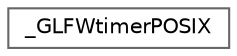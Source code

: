 digraph "类继承关系图"
{
 // LATEX_PDF_SIZE
  bgcolor="transparent";
  edge [fontname=Helvetica,fontsize=10,labelfontname=Helvetica,labelfontsize=10];
  node [fontname=Helvetica,fontsize=10,shape=box,height=0.2,width=0.4];
  rankdir="LR";
  Node0 [id="Node000000",label="_GLFWtimerPOSIX",height=0.2,width=0.4,color="grey40", fillcolor="white", style="filled",URL="$struct___g_l_f_wtimer_p_o_s_i_x.html",tooltip=" "];
}
